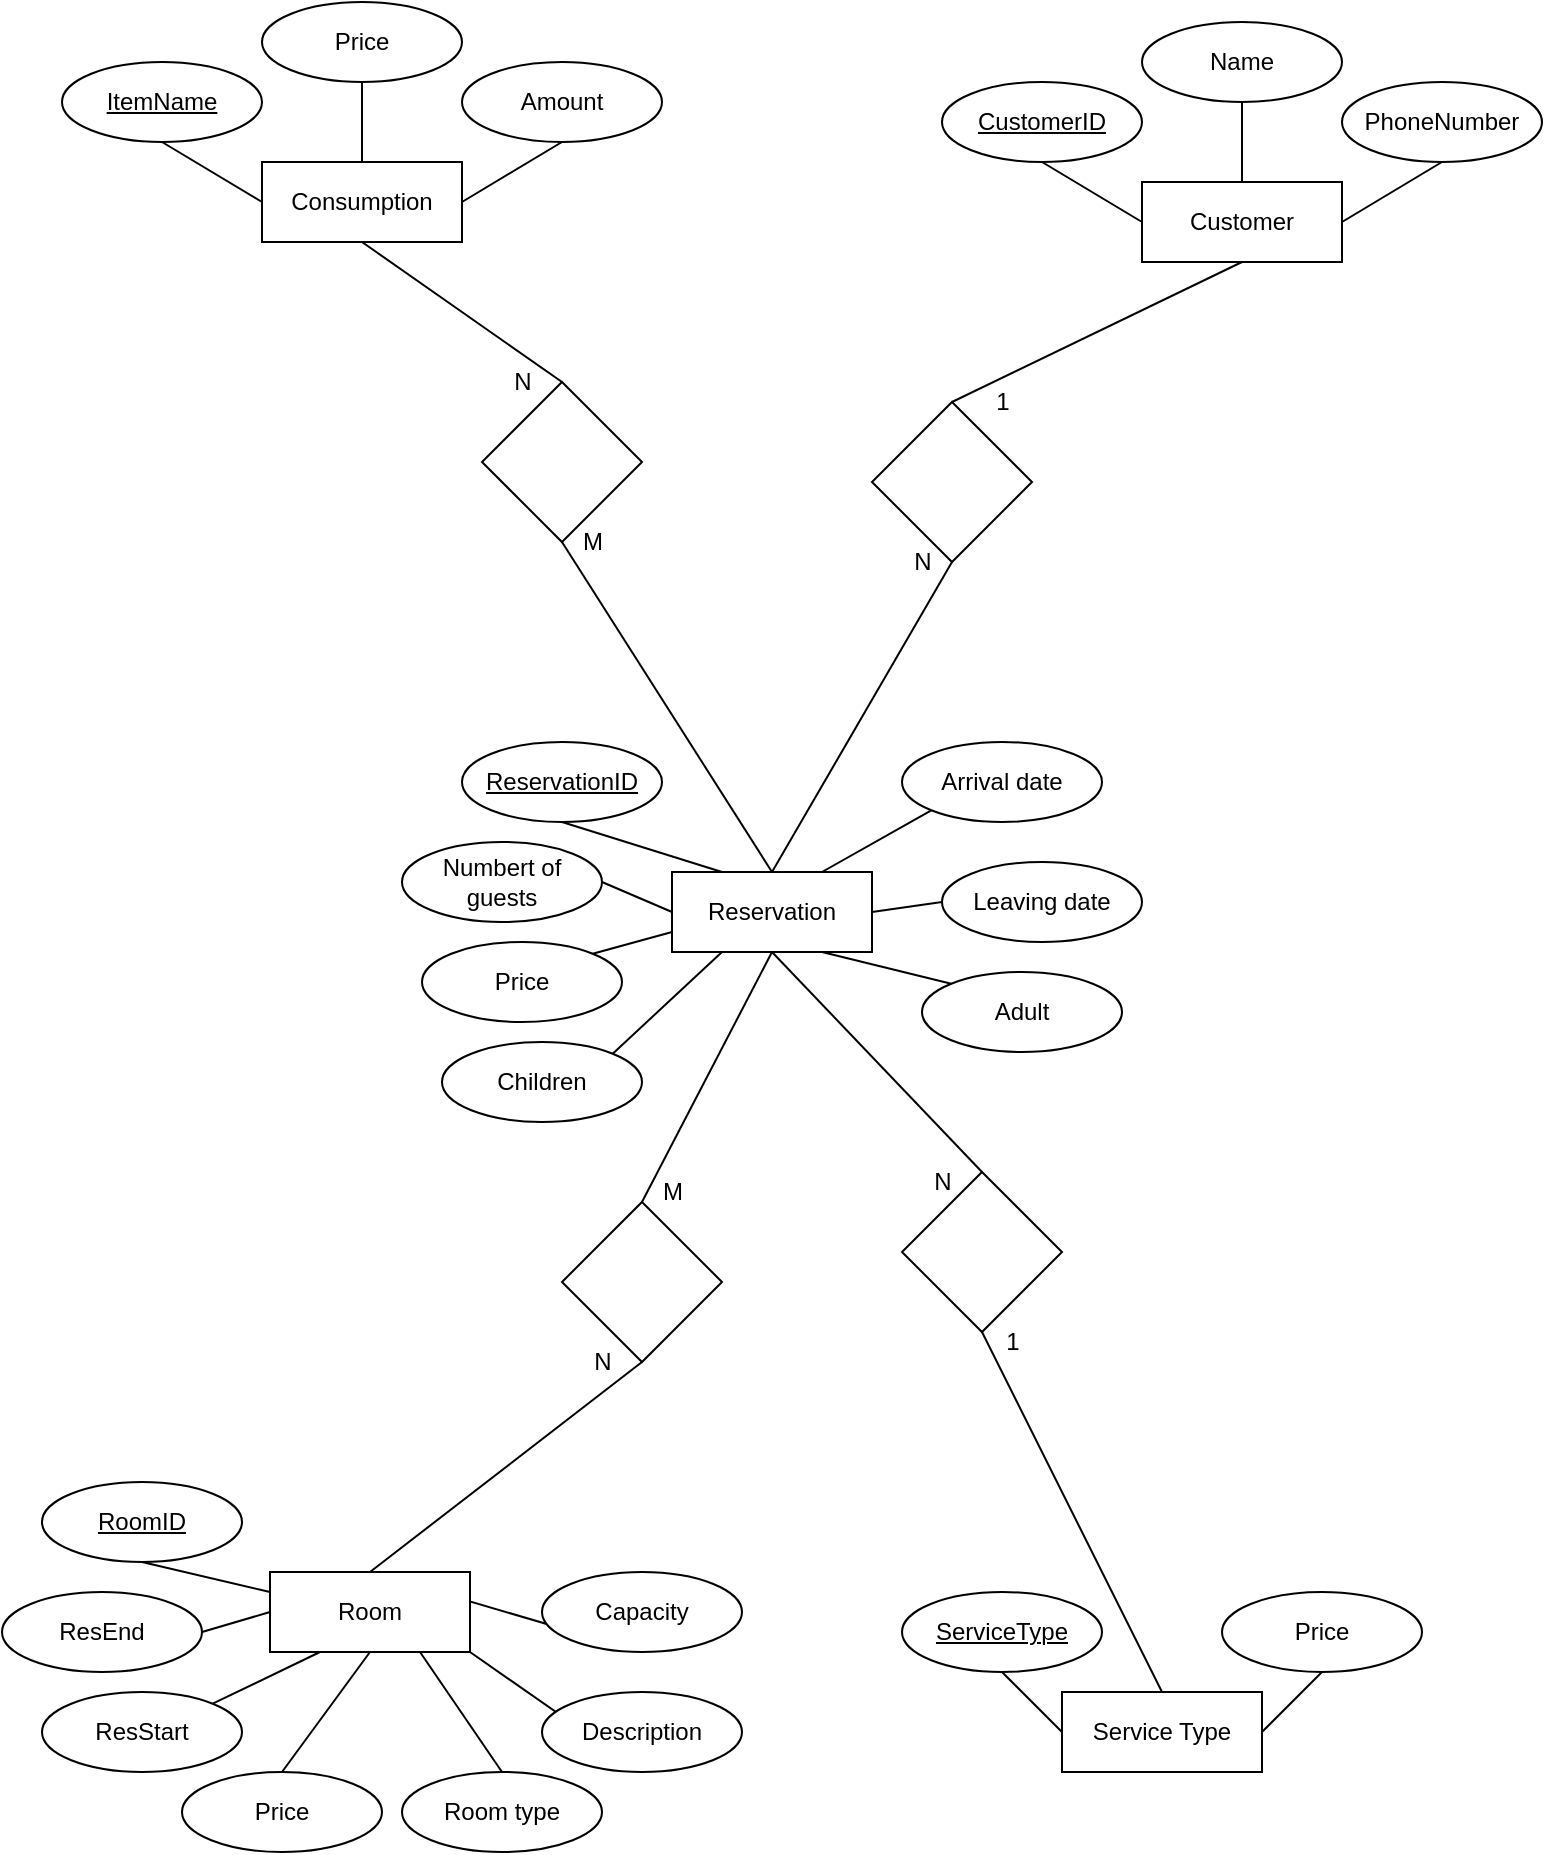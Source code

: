 <mxfile version="15.5.5" type="device"><diagram id="dbm6Hegwu-7xms5R-16q" name="Page-1"><mxGraphModel dx="1718" dy="927" grid="1" gridSize="10" guides="1" tooltips="1" connect="1" arrows="1" fold="1" page="1" pageScale="1" pageWidth="827" pageHeight="1169" math="0" shadow="0"><root><mxCell id="0"/><mxCell id="1" parent="0"/><mxCell id="wDC0LW9WQ-gdf6mTlQGa-8" style="rounded=0;orthogonalLoop=1;jettySize=auto;html=1;exitX=0.5;exitY=0;exitDx=0;exitDy=0;entryX=0.5;entryY=1;entryDx=0;entryDy=0;endArrow=none;endFill=0;" edge="1" parent="1" source="wDC0LW9WQ-gdf6mTlQGa-1" target="wDC0LW9WQ-gdf6mTlQGa-3"><mxGeometry relative="1" as="geometry"/></mxCell><mxCell id="wDC0LW9WQ-gdf6mTlQGa-9" style="edgeStyle=none;rounded=0;orthogonalLoop=1;jettySize=auto;html=1;exitX=1;exitY=0.5;exitDx=0;exitDy=0;entryX=0.5;entryY=1;entryDx=0;entryDy=0;endArrow=none;endFill=0;" edge="1" parent="1" source="wDC0LW9WQ-gdf6mTlQGa-1" target="wDC0LW9WQ-gdf6mTlQGa-7"><mxGeometry relative="1" as="geometry"/></mxCell><mxCell id="wDC0LW9WQ-gdf6mTlQGa-10" style="edgeStyle=none;rounded=0;orthogonalLoop=1;jettySize=auto;html=1;exitX=0;exitY=0.5;exitDx=0;exitDy=0;entryX=0.5;entryY=1;entryDx=0;entryDy=0;endArrow=none;endFill=0;" edge="1" parent="1" source="wDC0LW9WQ-gdf6mTlQGa-1" target="wDC0LW9WQ-gdf6mTlQGa-2"><mxGeometry relative="1" as="geometry"/></mxCell><mxCell id="wDC0LW9WQ-gdf6mTlQGa-1" value="Consumption" style="whiteSpace=wrap;html=1;align=center;" vertex="1" parent="1"><mxGeometry x="160" y="100" width="100" height="40" as="geometry"/></mxCell><mxCell id="wDC0LW9WQ-gdf6mTlQGa-2" value="&lt;u&gt;ItemName&lt;/u&gt;" style="ellipse;whiteSpace=wrap;html=1;align=center;" vertex="1" parent="1"><mxGeometry x="60" y="50" width="100" height="40" as="geometry"/></mxCell><mxCell id="wDC0LW9WQ-gdf6mTlQGa-3" value="Price" style="ellipse;whiteSpace=wrap;html=1;align=center;" vertex="1" parent="1"><mxGeometry x="160" y="20" width="100" height="40" as="geometry"/></mxCell><mxCell id="wDC0LW9WQ-gdf6mTlQGa-13" style="edgeStyle=none;rounded=0;orthogonalLoop=1;jettySize=auto;html=1;exitX=1;exitY=0.5;exitDx=0;exitDy=0;entryX=0.5;entryY=1;entryDx=0;entryDy=0;endArrow=none;endFill=0;" edge="1" parent="1" source="wDC0LW9WQ-gdf6mTlQGa-4" target="wDC0LW9WQ-gdf6mTlQGa-11"><mxGeometry relative="1" as="geometry"/></mxCell><mxCell id="wDC0LW9WQ-gdf6mTlQGa-14" style="edgeStyle=none;rounded=0;orthogonalLoop=1;jettySize=auto;html=1;exitX=0.5;exitY=0;exitDx=0;exitDy=0;entryX=0.5;entryY=1;entryDx=0;entryDy=0;endArrow=none;endFill=0;" edge="1" parent="1" source="wDC0LW9WQ-gdf6mTlQGa-4" target="wDC0LW9WQ-gdf6mTlQGa-6"><mxGeometry relative="1" as="geometry"/></mxCell><mxCell id="wDC0LW9WQ-gdf6mTlQGa-15" style="edgeStyle=none;rounded=0;orthogonalLoop=1;jettySize=auto;html=1;exitX=0;exitY=0.5;exitDx=0;exitDy=0;entryX=0.5;entryY=1;entryDx=0;entryDy=0;endArrow=none;endFill=0;" edge="1" parent="1" source="wDC0LW9WQ-gdf6mTlQGa-4" target="wDC0LW9WQ-gdf6mTlQGa-5"><mxGeometry relative="1" as="geometry"/></mxCell><mxCell id="wDC0LW9WQ-gdf6mTlQGa-66" style="edgeStyle=none;rounded=0;orthogonalLoop=1;jettySize=auto;html=1;exitX=0.5;exitY=1;exitDx=0;exitDy=0;entryX=0.5;entryY=0;entryDx=0;entryDy=0;endArrow=none;endFill=0;" edge="1" parent="1" source="wDC0LW9WQ-gdf6mTlQGa-4" target="wDC0LW9WQ-gdf6mTlQGa-65"><mxGeometry relative="1" as="geometry"/></mxCell><mxCell id="wDC0LW9WQ-gdf6mTlQGa-4" value="Customer" style="whiteSpace=wrap;html=1;align=center;" vertex="1" parent="1"><mxGeometry x="600" y="110" width="100" height="40" as="geometry"/></mxCell><mxCell id="wDC0LW9WQ-gdf6mTlQGa-5" value="&lt;u&gt;CustomerID&lt;/u&gt;" style="ellipse;whiteSpace=wrap;html=1;align=center;" vertex="1" parent="1"><mxGeometry x="500" y="60" width="100" height="40" as="geometry"/></mxCell><mxCell id="wDC0LW9WQ-gdf6mTlQGa-6" value="Name" style="ellipse;whiteSpace=wrap;html=1;align=center;" vertex="1" parent="1"><mxGeometry x="600" y="30" width="100" height="40" as="geometry"/></mxCell><mxCell id="wDC0LW9WQ-gdf6mTlQGa-7" value="Amount" style="ellipse;whiteSpace=wrap;html=1;align=center;" vertex="1" parent="1"><mxGeometry x="260" y="50" width="100" height="40" as="geometry"/></mxCell><mxCell id="wDC0LW9WQ-gdf6mTlQGa-11" value="PhoneNumber" style="ellipse;whiteSpace=wrap;html=1;align=center;" vertex="1" parent="1"><mxGeometry x="700" y="60" width="100" height="40" as="geometry"/></mxCell><mxCell id="wDC0LW9WQ-gdf6mTlQGa-16" style="rounded=0;orthogonalLoop=1;jettySize=auto;html=1;exitX=1;exitY=0.5;exitDx=0;exitDy=0;entryX=0.5;entryY=1;entryDx=0;entryDy=0;endArrow=none;endFill=0;" edge="1" parent="1" source="wDC0LW9WQ-gdf6mTlQGa-19" target="wDC0LW9WQ-gdf6mTlQGa-21"><mxGeometry relative="1" as="geometry"/></mxCell><mxCell id="wDC0LW9WQ-gdf6mTlQGa-18" style="edgeStyle=none;rounded=0;orthogonalLoop=1;jettySize=auto;html=1;exitX=0;exitY=0.5;exitDx=0;exitDy=0;entryX=0.5;entryY=1;entryDx=0;entryDy=0;endArrow=none;endFill=0;" edge="1" parent="1" source="wDC0LW9WQ-gdf6mTlQGa-19" target="wDC0LW9WQ-gdf6mTlQGa-20"><mxGeometry relative="1" as="geometry"/></mxCell><mxCell id="wDC0LW9WQ-gdf6mTlQGa-19" value="Service Type" style="whiteSpace=wrap;html=1;align=center;" vertex="1" parent="1"><mxGeometry x="560" y="865" width="100" height="40" as="geometry"/></mxCell><mxCell id="wDC0LW9WQ-gdf6mTlQGa-20" value="&lt;u&gt;ServiceType&lt;/u&gt;" style="ellipse;whiteSpace=wrap;html=1;align=center;" vertex="1" parent="1"><mxGeometry x="480" y="815" width="100" height="40" as="geometry"/></mxCell><mxCell id="wDC0LW9WQ-gdf6mTlQGa-21" value="Price" style="ellipse;whiteSpace=wrap;html=1;align=center;" vertex="1" parent="1"><mxGeometry x="640" y="815" width="100" height="40" as="geometry"/></mxCell><mxCell id="wDC0LW9WQ-gdf6mTlQGa-23" style="edgeStyle=none;rounded=0;orthogonalLoop=1;jettySize=auto;html=1;exitX=1;exitY=1;exitDx=0;exitDy=0;entryX=0.5;entryY=1;entryDx=0;entryDy=0;endArrow=none;endFill=0;" edge="1" parent="1" source="wDC0LW9WQ-gdf6mTlQGa-26" target="wDC0LW9WQ-gdf6mTlQGa-29"><mxGeometry relative="1" as="geometry"/></mxCell><mxCell id="wDC0LW9WQ-gdf6mTlQGa-24" style="edgeStyle=none;rounded=0;orthogonalLoop=1;jettySize=auto;html=1;exitX=0.5;exitY=0;exitDx=0;exitDy=0;entryX=0.5;entryY=1;entryDx=0;entryDy=0;endArrow=none;endFill=0;" edge="1" parent="1" source="wDC0LW9WQ-gdf6mTlQGa-26" target="wDC0LW9WQ-gdf6mTlQGa-28"><mxGeometry relative="1" as="geometry"/></mxCell><mxCell id="wDC0LW9WQ-gdf6mTlQGa-25" style="edgeStyle=none;rounded=0;orthogonalLoop=1;jettySize=auto;html=1;exitX=0;exitY=0.25;exitDx=0;exitDy=0;entryX=0.5;entryY=1;entryDx=0;entryDy=0;endArrow=none;endFill=0;" edge="1" parent="1" source="wDC0LW9WQ-gdf6mTlQGa-26" target="wDC0LW9WQ-gdf6mTlQGa-27"><mxGeometry relative="1" as="geometry"/></mxCell><mxCell id="wDC0LW9WQ-gdf6mTlQGa-26" value="Room" style="whiteSpace=wrap;html=1;align=center;" vertex="1" parent="1"><mxGeometry x="164" y="805" width="100" height="40" as="geometry"/></mxCell><mxCell id="wDC0LW9WQ-gdf6mTlQGa-27" value="&lt;u&gt;RoomID&lt;/u&gt;" style="ellipse;whiteSpace=wrap;html=1;align=center;" vertex="1" parent="1"><mxGeometry x="50" y="760" width="100" height="40" as="geometry"/></mxCell><mxCell id="wDC0LW9WQ-gdf6mTlQGa-28" value="Capacity" style="ellipse;whiteSpace=wrap;html=1;align=center;" vertex="1" parent="1"><mxGeometry x="300" y="805" width="100" height="40" as="geometry"/></mxCell><mxCell id="wDC0LW9WQ-gdf6mTlQGa-29" value="Description" style="ellipse;whiteSpace=wrap;html=1;align=center;" vertex="1" parent="1"><mxGeometry x="300" y="865" width="100" height="40" as="geometry"/></mxCell><mxCell id="wDC0LW9WQ-gdf6mTlQGa-34" style="edgeStyle=none;rounded=0;orthogonalLoop=1;jettySize=auto;html=1;exitX=0.5;exitY=0;exitDx=0;exitDy=0;entryX=0.75;entryY=1;entryDx=0;entryDy=0;endArrow=none;endFill=0;" edge="1" parent="1" source="wDC0LW9WQ-gdf6mTlQGa-30" target="wDC0LW9WQ-gdf6mTlQGa-26"><mxGeometry relative="1" as="geometry"/></mxCell><mxCell id="wDC0LW9WQ-gdf6mTlQGa-30" value="Room type" style="ellipse;whiteSpace=wrap;html=1;align=center;" vertex="1" parent="1"><mxGeometry x="230" y="905" width="100" height="40" as="geometry"/></mxCell><mxCell id="wDC0LW9WQ-gdf6mTlQGa-35" style="edgeStyle=none;rounded=0;orthogonalLoop=1;jettySize=auto;html=1;exitX=0.5;exitY=0;exitDx=0;exitDy=0;entryX=0.5;entryY=1;entryDx=0;entryDy=0;endArrow=none;endFill=0;" edge="1" parent="1" source="wDC0LW9WQ-gdf6mTlQGa-31" target="wDC0LW9WQ-gdf6mTlQGa-26"><mxGeometry relative="1" as="geometry"/></mxCell><mxCell id="wDC0LW9WQ-gdf6mTlQGa-31" value="Price" style="ellipse;whiteSpace=wrap;html=1;align=center;" vertex="1" parent="1"><mxGeometry x="120" y="905" width="100" height="40" as="geometry"/></mxCell><mxCell id="wDC0LW9WQ-gdf6mTlQGa-36" style="edgeStyle=none;rounded=0;orthogonalLoop=1;jettySize=auto;html=1;exitX=1;exitY=0;exitDx=0;exitDy=0;entryX=0.25;entryY=1;entryDx=0;entryDy=0;endArrow=none;endFill=0;" edge="1" parent="1" source="wDC0LW9WQ-gdf6mTlQGa-32" target="wDC0LW9WQ-gdf6mTlQGa-26"><mxGeometry relative="1" as="geometry"/></mxCell><mxCell id="wDC0LW9WQ-gdf6mTlQGa-32" value="ResStart" style="ellipse;whiteSpace=wrap;html=1;align=center;" vertex="1" parent="1"><mxGeometry x="50" y="865" width="100" height="40" as="geometry"/></mxCell><mxCell id="wDC0LW9WQ-gdf6mTlQGa-37" style="edgeStyle=none;rounded=0;orthogonalLoop=1;jettySize=auto;html=1;exitX=1;exitY=0.5;exitDx=0;exitDy=0;entryX=0;entryY=0.5;entryDx=0;entryDy=0;endArrow=none;endFill=0;" edge="1" parent="1" source="wDC0LW9WQ-gdf6mTlQGa-33" target="wDC0LW9WQ-gdf6mTlQGa-26"><mxGeometry relative="1" as="geometry"/></mxCell><mxCell id="wDC0LW9WQ-gdf6mTlQGa-33" value="ResEnd" style="ellipse;whiteSpace=wrap;html=1;align=center;" vertex="1" parent="1"><mxGeometry x="30" y="815" width="100" height="40" as="geometry"/></mxCell><mxCell id="wDC0LW9WQ-gdf6mTlQGa-39" style="edgeStyle=none;rounded=0;orthogonalLoop=1;jettySize=auto;html=1;exitX=1;exitY=0.5;exitDx=0;exitDy=0;entryX=0;entryY=0.5;entryDx=0;entryDy=0;endArrow=none;endFill=0;" edge="1" parent="1" source="wDC0LW9WQ-gdf6mTlQGa-42" target="wDC0LW9WQ-gdf6mTlQGa-45"><mxGeometry relative="1" as="geometry"/></mxCell><mxCell id="wDC0LW9WQ-gdf6mTlQGa-40" style="edgeStyle=none;rounded=0;orthogonalLoop=1;jettySize=auto;html=1;exitX=0.75;exitY=0;exitDx=0;exitDy=0;entryX=0;entryY=1;entryDx=0;entryDy=0;endArrow=none;endFill=0;" edge="1" parent="1" source="wDC0LW9WQ-gdf6mTlQGa-42" target="wDC0LW9WQ-gdf6mTlQGa-44"><mxGeometry relative="1" as="geometry"/></mxCell><mxCell id="wDC0LW9WQ-gdf6mTlQGa-41" style="edgeStyle=none;rounded=0;orthogonalLoop=1;jettySize=auto;html=1;exitX=0.25;exitY=0;exitDx=0;exitDy=0;entryX=0.5;entryY=1;entryDx=0;entryDy=0;endArrow=none;endFill=0;" edge="1" parent="1" source="wDC0LW9WQ-gdf6mTlQGa-42" target="wDC0LW9WQ-gdf6mTlQGa-43"><mxGeometry relative="1" as="geometry"/></mxCell><mxCell id="wDC0LW9WQ-gdf6mTlQGa-55" value="" style="edgeStyle=none;rounded=0;orthogonalLoop=1;jettySize=auto;html=1;endArrow=none;endFill=0;entryX=0.5;entryY=0;entryDx=0;entryDy=0;exitX=0.5;exitY=1;exitDx=0;exitDy=0;" edge="1" parent="1" source="wDC0LW9WQ-gdf6mTlQGa-42" target="wDC0LW9WQ-gdf6mTlQGa-54"><mxGeometry relative="1" as="geometry"/></mxCell><mxCell id="wDC0LW9WQ-gdf6mTlQGa-60" style="edgeStyle=none;rounded=0;orthogonalLoop=1;jettySize=auto;html=1;exitX=0.5;exitY=1;exitDx=0;exitDy=0;entryX=0.5;entryY=0;entryDx=0;entryDy=0;endArrow=none;endFill=0;" edge="1" parent="1" source="wDC0LW9WQ-gdf6mTlQGa-42" target="wDC0LW9WQ-gdf6mTlQGa-59"><mxGeometry relative="1" as="geometry"/></mxCell><mxCell id="wDC0LW9WQ-gdf6mTlQGa-42" value="Reservation" style="whiteSpace=wrap;html=1;align=center;" vertex="1" parent="1"><mxGeometry x="365" y="455" width="100" height="40" as="geometry"/></mxCell><mxCell id="wDC0LW9WQ-gdf6mTlQGa-43" value="&lt;u&gt;ReservationID&lt;/u&gt;" style="ellipse;whiteSpace=wrap;html=1;align=center;" vertex="1" parent="1"><mxGeometry x="260" y="390" width="100" height="40" as="geometry"/></mxCell><mxCell id="wDC0LW9WQ-gdf6mTlQGa-44" value="Arrival date" style="ellipse;whiteSpace=wrap;html=1;align=center;" vertex="1" parent="1"><mxGeometry x="480" y="390" width="100" height="40" as="geometry"/></mxCell><mxCell id="wDC0LW9WQ-gdf6mTlQGa-45" value="Leaving date" style="ellipse;whiteSpace=wrap;html=1;align=center;" vertex="1" parent="1"><mxGeometry x="500" y="450" width="100" height="40" as="geometry"/></mxCell><mxCell id="wDC0LW9WQ-gdf6mTlQGa-46" style="edgeStyle=none;rounded=0;orthogonalLoop=1;jettySize=auto;html=1;exitX=0;exitY=0;exitDx=0;exitDy=0;entryX=0.75;entryY=1;entryDx=0;entryDy=0;endArrow=none;endFill=0;" edge="1" parent="1" source="wDC0LW9WQ-gdf6mTlQGa-47" target="wDC0LW9WQ-gdf6mTlQGa-42"><mxGeometry relative="1" as="geometry"/></mxCell><mxCell id="wDC0LW9WQ-gdf6mTlQGa-47" value="Adult" style="ellipse;whiteSpace=wrap;html=1;align=center;" vertex="1" parent="1"><mxGeometry x="490" y="505" width="100" height="40" as="geometry"/></mxCell><mxCell id="wDC0LW9WQ-gdf6mTlQGa-48" style="edgeStyle=none;rounded=0;orthogonalLoop=1;jettySize=auto;html=1;exitX=1;exitY=0;exitDx=0;exitDy=0;entryX=0.25;entryY=1;entryDx=0;entryDy=0;endArrow=none;endFill=0;" edge="1" parent="1" source="wDC0LW9WQ-gdf6mTlQGa-49" target="wDC0LW9WQ-gdf6mTlQGa-42"><mxGeometry relative="1" as="geometry"/></mxCell><mxCell id="wDC0LW9WQ-gdf6mTlQGa-49" value="Children" style="ellipse;whiteSpace=wrap;html=1;align=center;" vertex="1" parent="1"><mxGeometry x="250" y="540" width="100" height="40" as="geometry"/></mxCell><mxCell id="wDC0LW9WQ-gdf6mTlQGa-50" style="edgeStyle=none;rounded=0;orthogonalLoop=1;jettySize=auto;html=1;exitX=1;exitY=0;exitDx=0;exitDy=0;entryX=0;entryY=0.75;entryDx=0;entryDy=0;endArrow=none;endFill=0;" edge="1" parent="1" source="wDC0LW9WQ-gdf6mTlQGa-51" target="wDC0LW9WQ-gdf6mTlQGa-42"><mxGeometry relative="1" as="geometry"/></mxCell><mxCell id="wDC0LW9WQ-gdf6mTlQGa-51" value="Price" style="ellipse;whiteSpace=wrap;html=1;align=center;" vertex="1" parent="1"><mxGeometry x="240" y="490" width="100" height="40" as="geometry"/></mxCell><mxCell id="wDC0LW9WQ-gdf6mTlQGa-52" style="edgeStyle=none;rounded=0;orthogonalLoop=1;jettySize=auto;html=1;exitX=1;exitY=0.5;exitDx=0;exitDy=0;entryX=0;entryY=0.5;entryDx=0;entryDy=0;endArrow=none;endFill=0;" edge="1" parent="1" source="wDC0LW9WQ-gdf6mTlQGa-53" target="wDC0LW9WQ-gdf6mTlQGa-42"><mxGeometry relative="1" as="geometry"/></mxCell><mxCell id="wDC0LW9WQ-gdf6mTlQGa-53" value="Numbert of guests" style="ellipse;whiteSpace=wrap;html=1;align=center;" vertex="1" parent="1"><mxGeometry x="230" y="440" width="100" height="40" as="geometry"/></mxCell><mxCell id="wDC0LW9WQ-gdf6mTlQGa-56" style="edgeStyle=none;rounded=0;orthogonalLoop=1;jettySize=auto;html=1;exitX=0.5;exitY=1;exitDx=0;exitDy=0;entryX=0.5;entryY=0;entryDx=0;entryDy=0;endArrow=none;endFill=0;" edge="1" parent="1" source="wDC0LW9WQ-gdf6mTlQGa-54" target="wDC0LW9WQ-gdf6mTlQGa-26"><mxGeometry relative="1" as="geometry"/></mxCell><mxCell id="wDC0LW9WQ-gdf6mTlQGa-54" value="" style="rhombus;whiteSpace=wrap;html=1;" vertex="1" parent="1"><mxGeometry x="310" y="620" width="80" height="80" as="geometry"/></mxCell><mxCell id="wDC0LW9WQ-gdf6mTlQGa-57" value="N" style="text;html=1;align=center;verticalAlign=middle;resizable=0;points=[];autosize=1;strokeColor=none;fillColor=none;" vertex="1" parent="1"><mxGeometry x="320" y="690" width="20" height="20" as="geometry"/></mxCell><mxCell id="wDC0LW9WQ-gdf6mTlQGa-58" value="M" style="text;html=1;align=center;verticalAlign=middle;resizable=0;points=[];autosize=1;strokeColor=none;fillColor=none;" vertex="1" parent="1"><mxGeometry x="350" y="605" width="30" height="20" as="geometry"/></mxCell><mxCell id="wDC0LW9WQ-gdf6mTlQGa-61" style="edgeStyle=none;rounded=0;orthogonalLoop=1;jettySize=auto;html=1;exitX=0.5;exitY=1;exitDx=0;exitDy=0;entryX=0.5;entryY=0;entryDx=0;entryDy=0;endArrow=none;endFill=0;" edge="1" parent="1" source="wDC0LW9WQ-gdf6mTlQGa-59" target="wDC0LW9WQ-gdf6mTlQGa-19"><mxGeometry relative="1" as="geometry"/></mxCell><mxCell id="wDC0LW9WQ-gdf6mTlQGa-59" value="" style="rhombus;whiteSpace=wrap;html=1;" vertex="1" parent="1"><mxGeometry x="480" y="605" width="80" height="80" as="geometry"/></mxCell><mxCell id="wDC0LW9WQ-gdf6mTlQGa-62" value="1" style="text;html=1;align=center;verticalAlign=middle;resizable=0;points=[];autosize=1;strokeColor=none;fillColor=none;" vertex="1" parent="1"><mxGeometry x="525" y="680" width="20" height="20" as="geometry"/></mxCell><mxCell id="wDC0LW9WQ-gdf6mTlQGa-63" value="N" style="text;html=1;align=center;verticalAlign=middle;resizable=0;points=[];autosize=1;strokeColor=none;fillColor=none;" vertex="1" parent="1"><mxGeometry x="490" y="600" width="20" height="20" as="geometry"/></mxCell><mxCell id="wDC0LW9WQ-gdf6mTlQGa-68" style="edgeStyle=none;rounded=0;orthogonalLoop=1;jettySize=auto;html=1;exitX=0.5;exitY=1;exitDx=0;exitDy=0;entryX=0.5;entryY=0;entryDx=0;entryDy=0;endArrow=none;endFill=0;" edge="1" parent="1" source="wDC0LW9WQ-gdf6mTlQGa-64" target="wDC0LW9WQ-gdf6mTlQGa-42"><mxGeometry relative="1" as="geometry"/></mxCell><mxCell id="wDC0LW9WQ-gdf6mTlQGa-69" style="edgeStyle=none;rounded=0;orthogonalLoop=1;jettySize=auto;html=1;exitX=0.5;exitY=0;exitDx=0;exitDy=0;entryX=0.5;entryY=1;entryDx=0;entryDy=0;endArrow=none;endFill=0;" edge="1" parent="1" source="wDC0LW9WQ-gdf6mTlQGa-64" target="wDC0LW9WQ-gdf6mTlQGa-1"><mxGeometry relative="1" as="geometry"/></mxCell><mxCell id="wDC0LW9WQ-gdf6mTlQGa-64" value="" style="rhombus;whiteSpace=wrap;html=1;" vertex="1" parent="1"><mxGeometry x="270" y="210" width="80" height="80" as="geometry"/></mxCell><mxCell id="wDC0LW9WQ-gdf6mTlQGa-67" style="edgeStyle=none;rounded=0;orthogonalLoop=1;jettySize=auto;html=1;exitX=0.5;exitY=1;exitDx=0;exitDy=0;entryX=0.5;entryY=0;entryDx=0;entryDy=0;endArrow=none;endFill=0;" edge="1" parent="1" source="wDC0LW9WQ-gdf6mTlQGa-65" target="wDC0LW9WQ-gdf6mTlQGa-42"><mxGeometry relative="1" as="geometry"/></mxCell><mxCell id="wDC0LW9WQ-gdf6mTlQGa-65" value="" style="rhombus;whiteSpace=wrap;html=1;" vertex="1" parent="1"><mxGeometry x="465" y="220" width="80" height="80" as="geometry"/></mxCell><mxCell id="wDC0LW9WQ-gdf6mTlQGa-70" value="N" style="text;html=1;align=center;verticalAlign=middle;resizable=0;points=[];autosize=1;strokeColor=none;fillColor=none;" vertex="1" parent="1"><mxGeometry x="280" y="200" width="20" height="20" as="geometry"/></mxCell><mxCell id="wDC0LW9WQ-gdf6mTlQGa-71" value="M" style="text;html=1;align=center;verticalAlign=middle;resizable=0;points=[];autosize=1;strokeColor=none;fillColor=none;" vertex="1" parent="1"><mxGeometry x="310" y="280" width="30" height="20" as="geometry"/></mxCell><mxCell id="wDC0LW9WQ-gdf6mTlQGa-72" value="1" style="text;html=1;align=center;verticalAlign=middle;resizable=0;points=[];autosize=1;strokeColor=none;fillColor=none;" vertex="1" parent="1"><mxGeometry x="520" y="210" width="20" height="20" as="geometry"/></mxCell><mxCell id="wDC0LW9WQ-gdf6mTlQGa-73" value="N" style="text;html=1;align=center;verticalAlign=middle;resizable=0;points=[];autosize=1;strokeColor=none;fillColor=none;" vertex="1" parent="1"><mxGeometry x="480" y="290" width="20" height="20" as="geometry"/></mxCell></root></mxGraphModel></diagram></mxfile>